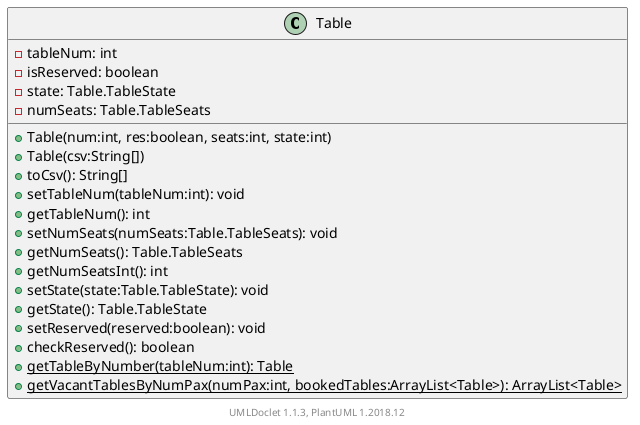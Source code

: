 @startuml

    class Table [[../sg/edu/ntu/scse/cz2002/features/Table.html]] {
        -tableNum: int
        -isReserved: boolean
        -state: Table.TableState
        -numSeats: Table.TableSeats
        +Table(num:int, res:boolean, seats:int, state:int)
        +Table(csv:String[])
        +toCsv(): String[]
        +setTableNum(tableNum:int): void
        +getTableNum(): int
        +setNumSeats(numSeats:Table.TableSeats): void
        +getNumSeats(): Table.TableSeats
        +getNumSeatsInt(): int
        +setState(state:Table.TableState): void
        +getState(): Table.TableState
        +setReserved(reserved:boolean): void
        +checkReserved(): boolean
        {static} +getTableByNumber(tableNum:int): Table
        {static} +getVacantTablesByNumPax(numPax:int, bookedTables:ArrayList<Table>): ArrayList<Table>
    }


    center footer UMLDoclet 1.1.3, PlantUML 1.2018.12
@enduml
